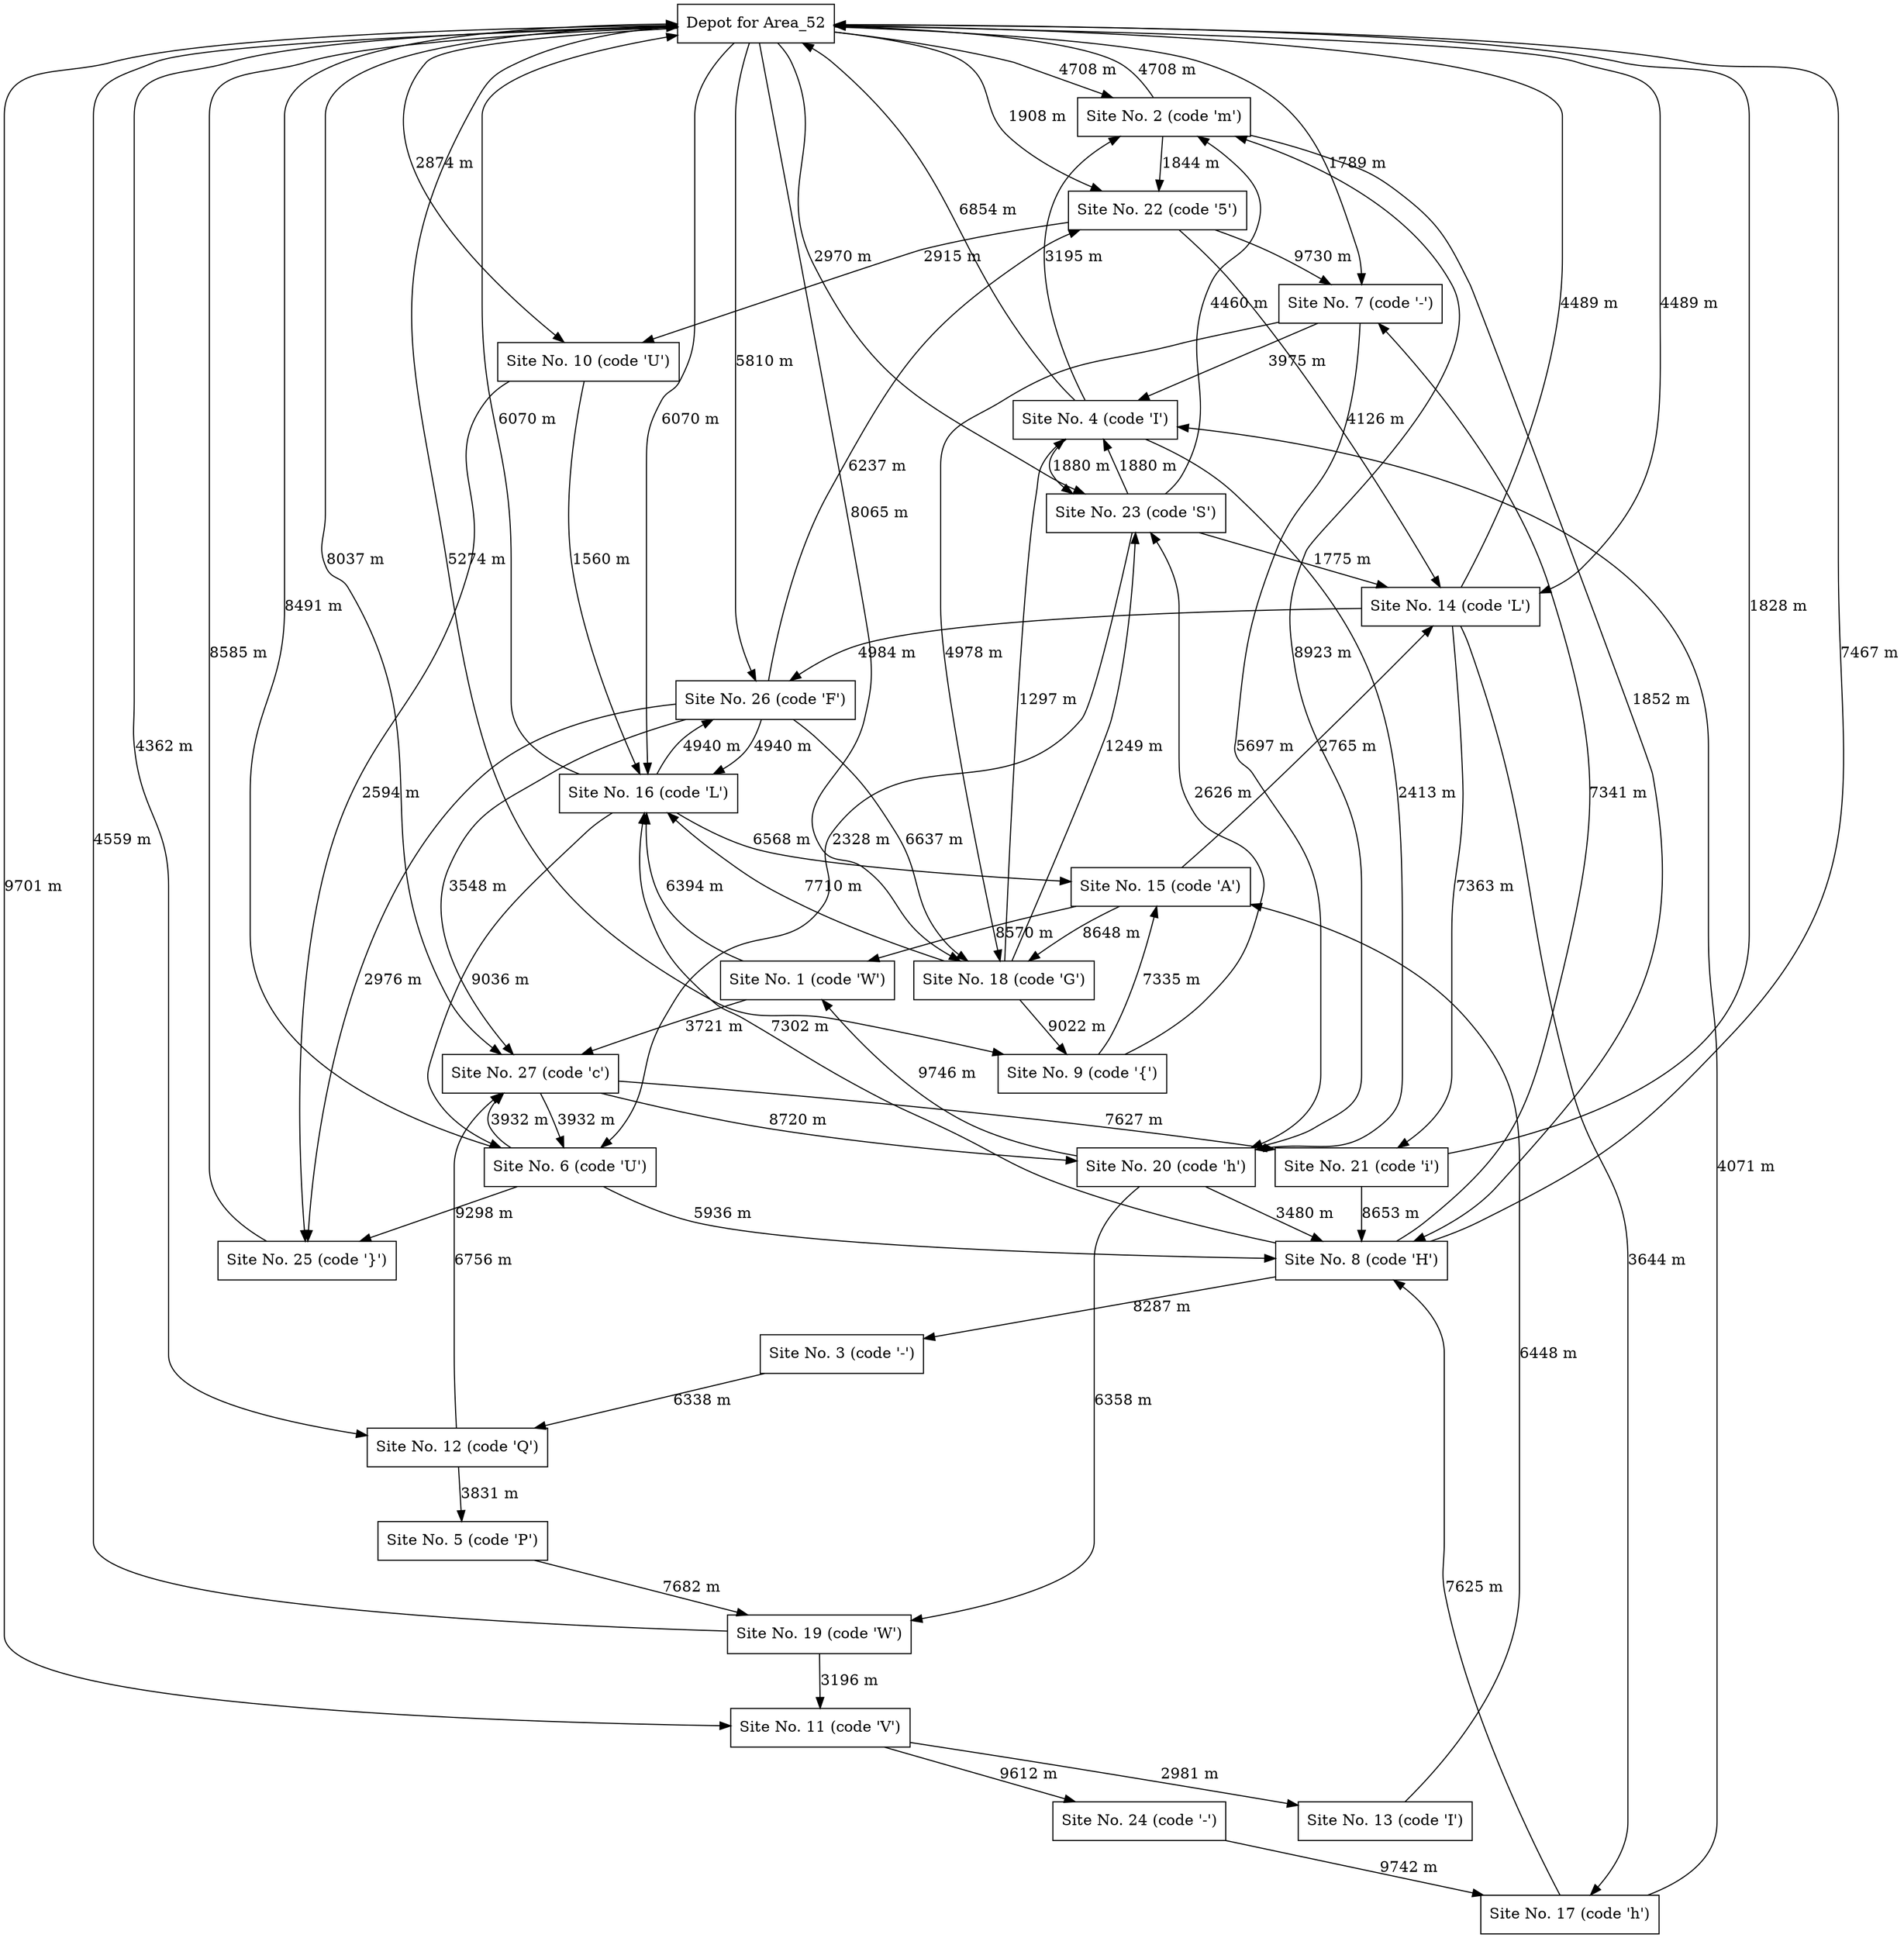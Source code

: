 digraph Area_52 {
	000 [label="Depot for Area_52" shape=box]
	001 [label="Site No. 1 (code 'W')" code=W shape=box]
	002 [label="Site No. 2 (code 'm')" code=m shape=box]
	003 [label="Site No. 3 (code '-')" code="-" shape=box]
	004 [label="Site No. 4 (code 'I')" code=I shape=box]
	005 [label="Site No. 5 (code 'P')" code=P shape=box]
	006 [label="Site No. 6 (code 'U')" code=U shape=box]
	007 [label="Site No. 7 (code '-')" code="-" shape=box]
	008 [label="Site No. 8 (code 'H')" code=H shape=box]
	009 [label="Site No. 9 (code '{')" code="{" shape=box]
	010 [label="Site No. 10 (code 'U')" code=U shape=box]
	011 [label="Site No. 11 (code 'V')" code=V shape=box]
	012 [label="Site No. 12 (code 'Q')" code=Q shape=box]
	013 [label="Site No. 13 (code 'I')" code=I shape=box]
	014 [label="Site No. 14 (code 'L')" code=L shape=box]
	015 [label="Site No. 15 (code 'A')" code=A shape=box]
	016 [label="Site No. 16 (code 'L')" code=L shape=box]
	017 [label="Site No. 17 (code 'h')" code=h shape=box]
	018 [label="Site No. 18 (code 'G')" code=G shape=box]
	019 [label="Site No. 19 (code 'W')" code=W shape=box]
	020 [label="Site No. 20 (code 'h')" code=h shape=box]
	021 [label="Site No. 21 (code 'i')" code=i shape=box]
	022 [label="Site No. 22 (code '5')" code=5 shape=box]
	023 [label="Site No. 23 (code 'S')" code=S shape=box]
	024 [label="Site No. 24 (code '-')" code="-" shape=box]
	025 [label="Site No. 25 (code '}')" code="}" shape=box]
	026 [label="Site No. 26 (code 'F')" code=F shape=box]
	027 [label="Site No. 27 (code 'c')" code=c shape=box]
	000 -> 002 [label="4708 m" dist=4708]
	000 -> 007 [label="1789 m" dist=1789]
	000 -> 009 [label="5274 m" dist=5274]
	000 -> 010 [label="2874 m" dist=2874]
	000 -> 011 [label="9701 m" dist=9701]
	000 -> 012 [label="4362 m" dist=4362]
	000 -> 014 [label="4489 m" dist=4489]
	000 -> 016 [label="6070 m" dist=6070]
	000 -> 018 [label="8065 m" dist=8065]
	000 -> 022 [label="1908 m" dist=1908]
	000 -> 023 [label="2970 m" dist=2970]
	000 -> 026 [label="5810 m" dist=5810]
	000 -> 027 [label="8037 m" dist=8037]
	001 -> 016 [label="6394 m" dist=6394]
	001 -> 027 [label="3721 m" dist=3721]
	002 -> 000 [label="4708 m" dist=4708]
	002 -> 008 [label="1852 m" dist=1852]
	002 -> 022 [label="1844 m" dist=1844]
	003 -> 012 [label="6338 m" dist=6338]
	004 -> 000 [label="6854 m" dist=6854]
	004 -> 002 [label="3195 m" dist=3195]
	004 -> 020 [label="2413 m" dist=2413]
	004 -> 023 [label="1880 m" dist=1880]
	005 -> 019 [label="7682 m" dist=7682]
	006 -> 000 [label="8491 m" dist=8491]
	006 -> 008 [label="5936 m" dist=5936]
	006 -> 025 [label="9298 m" dist=9298]
	006 -> 027 [label="3932 m" dist=3932]
	007 -> 004 [label="3975 m" dist=3975]
	007 -> 018 [label="4978 m" dist=4978]
	007 -> 020 [label="5697 m" dist=5697]
	008 -> 000 [label="7467 m" dist=7467]
	008 -> 003 [label="8287 m" dist=8287]
	008 -> 007 [label="7341 m" dist=7341]
	008 -> 016 [label="7302 m" dist=7302]
	009 -> 015 [label="7335 m" dist=7335]
	009 -> 023 [label="2626 m" dist=2626]
	010 -> 016 [label="1560 m" dist=1560]
	010 -> 025 [label="2594 m" dist=2594]
	011 -> 013 [label="2981 m" dist=2981]
	011 -> 024 [label="9612 m" dist=9612]
	012 -> 005 [label="3831 m" dist=3831]
	012 -> 027 [label="6756 m" dist=6756]
	013 -> 015 [label="6448 m" dist=6448]
	014 -> 000 [label="4489 m" dist=4489]
	014 -> 017 [label="3644 m" dist=3644]
	014 -> 021 [label="7363 m" dist=7363]
	014 -> 026 [label="4984 m" dist=4984]
	015 -> 001 [label="8570 m" dist=8570]
	015 -> 014 [label="2765 m" dist=2765]
	015 -> 018 [label="8648 m" dist=8648]
	016 -> 000 [label="6070 m" dist=6070]
	016 -> 006 [label="9036 m" dist=9036]
	016 -> 015 [label="6568 m" dist=6568]
	016 -> 026 [label="4940 m" dist=4940]
	017 -> 004 [label="4071 m" dist=4071]
	017 -> 008 [label="7625 m" dist=7625]
	018 -> 004 [label="1297 m" dist=1297]
	018 -> 009 [label="9022 m" dist=9022]
	018 -> 016 [label="7710 m" dist=7710]
	018 -> 023 [label="1249 m" dist=1249]
	019 -> 000 [label="4559 m" dist=4559]
	019 -> 011 [label="3196 m" dist=3196]
	020 -> 001 [label="9746 m" dist=9746]
	020 -> 002 [label="8923 m" dist=8923]
	020 -> 008 [label="3480 m" dist=3480]
	020 -> 019 [label="6358 m" dist=6358]
	021 -> 000 [label="1828 m" dist=1828]
	021 -> 008 [label="8653 m" dist=8653]
	022 -> 007 [label="9730 m" dist=9730]
	022 -> 010 [label="2915 m" dist=2915]
	022 -> 014 [label="4126 m" dist=4126]
	023 -> 002 [label="4460 m" dist=4460]
	023 -> 004 [label="1880 m" dist=1880]
	023 -> 006 [label="2328 m" dist=2328]
	023 -> 014 [label="1775 m" dist=1775]
	024 -> 017 [label="9742 m" dist=9742]
	025 -> 000 [label="8585 m" dist=8585]
	026 -> 016 [label="4940 m" dist=4940]
	026 -> 018 [label="6637 m" dist=6637]
	026 -> 022 [label="6237 m" dist=6237]
	026 -> 025 [label="2976 m" dist=2976]
	026 -> 027 [label="3548 m" dist=3548]
	027 -> 006 [label="3932 m" dist=3932]
	027 -> 020 [label="8720 m" dist=8720]
	027 -> 021 [label="7627 m" dist=7627]
}
